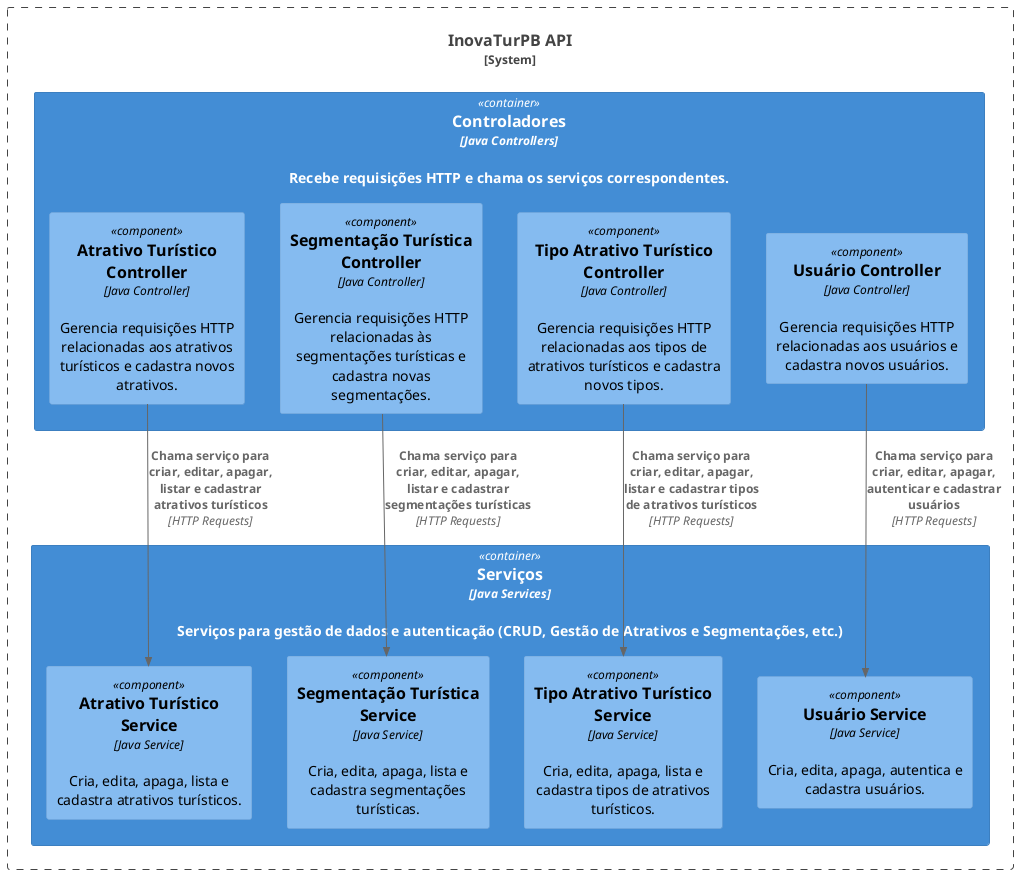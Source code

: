 @startuml
!define C4_COMPONENT
!include <C4/C4_Component.puml>
System_Boundary(inovaturpb_api, "InovaTurPB API") {
    ' Container de Serviços
    Container(inovaturpb_services, "Serviços", "Java Services", "Serviços para gestão de dados e autenticação (CRUD, Gestão de Atrativos e Segmentações, etc.)") {
        
        ' Componentes de Serviço
        Component(atrativoTuristicoService, "Atrativo Turístico Service", "Java Service", "Cria, edita, apaga, lista e cadastra atrativos turísticos.")
        Component(segmentacaoTuristicaService, "Segmentação Turística Service", "Java Service", "Cria, edita, apaga, lista e cadastra segmentações turísticas.")
        Component(tipoAtrativoTuristicoService, "Tipo Atrativo Turístico Service", "Java Service", "Cria, edita, apaga, lista e cadastra tipos de atrativos turísticos.")
        Component(usuarioService, "Usuário Service", "Java Service", "Cria, edita, apaga, autentica e cadastra usuários.")
    }
    
    ' Container de Controladores
    Container(inovaturpb_api_controllers, "Controladores", "Java Controllers", "Recebe requisições HTTP e chama os serviços correspondentes.") {
        Component(atrativoTuristicoController, "Atrativo Turístico Controller", "Java Controller", "Gerencia requisições HTTP relacionadas aos atrativos turísticos e cadastra novos atrativos.")
        Component(segmentacaoTuristicaController, "Segmentação Turística Controller", "Java Controller", "Gerencia requisições HTTP relacionadas às segmentações turísticas e cadastra novas segmentações.")
        Component(tipoAtrativoTuristicoController, "Tipo Atrativo Turístico Controller", "Java Controller", "Gerencia requisições HTTP relacionadas aos tipos de atrativos turísticos e cadastra novos tipos.")
        Component(usuarioController, "Usuário Controller", "Java Controller", "Gerencia requisições HTTP relacionadas aos usuários e cadastra novos usuários.")
    }
}

' Relacionamentos entre controladores e serviços
Rel(atrativoTuristicoController, atrativoTuristicoService, "Chama serviço para criar, editar, apagar, listar e cadastrar atrativos turísticos", "HTTP Requests")
Rel(segmentacaoTuristicaController, segmentacaoTuristicaService, "Chama serviço para criar, editar, apagar, listar e cadastrar segmentações turísticas", "HTTP Requests")
Rel(tipoAtrativoTuristicoController, tipoAtrativoTuristicoService, "Chama serviço para criar, editar, apagar, listar e cadastrar tipos de atrativos turísticos", "HTTP Requests")
Rel(usuarioController, usuarioService, "Chama serviço para criar, editar, apagar, autenticar e cadastrar usuários", "HTTP Requests")
@enduml
